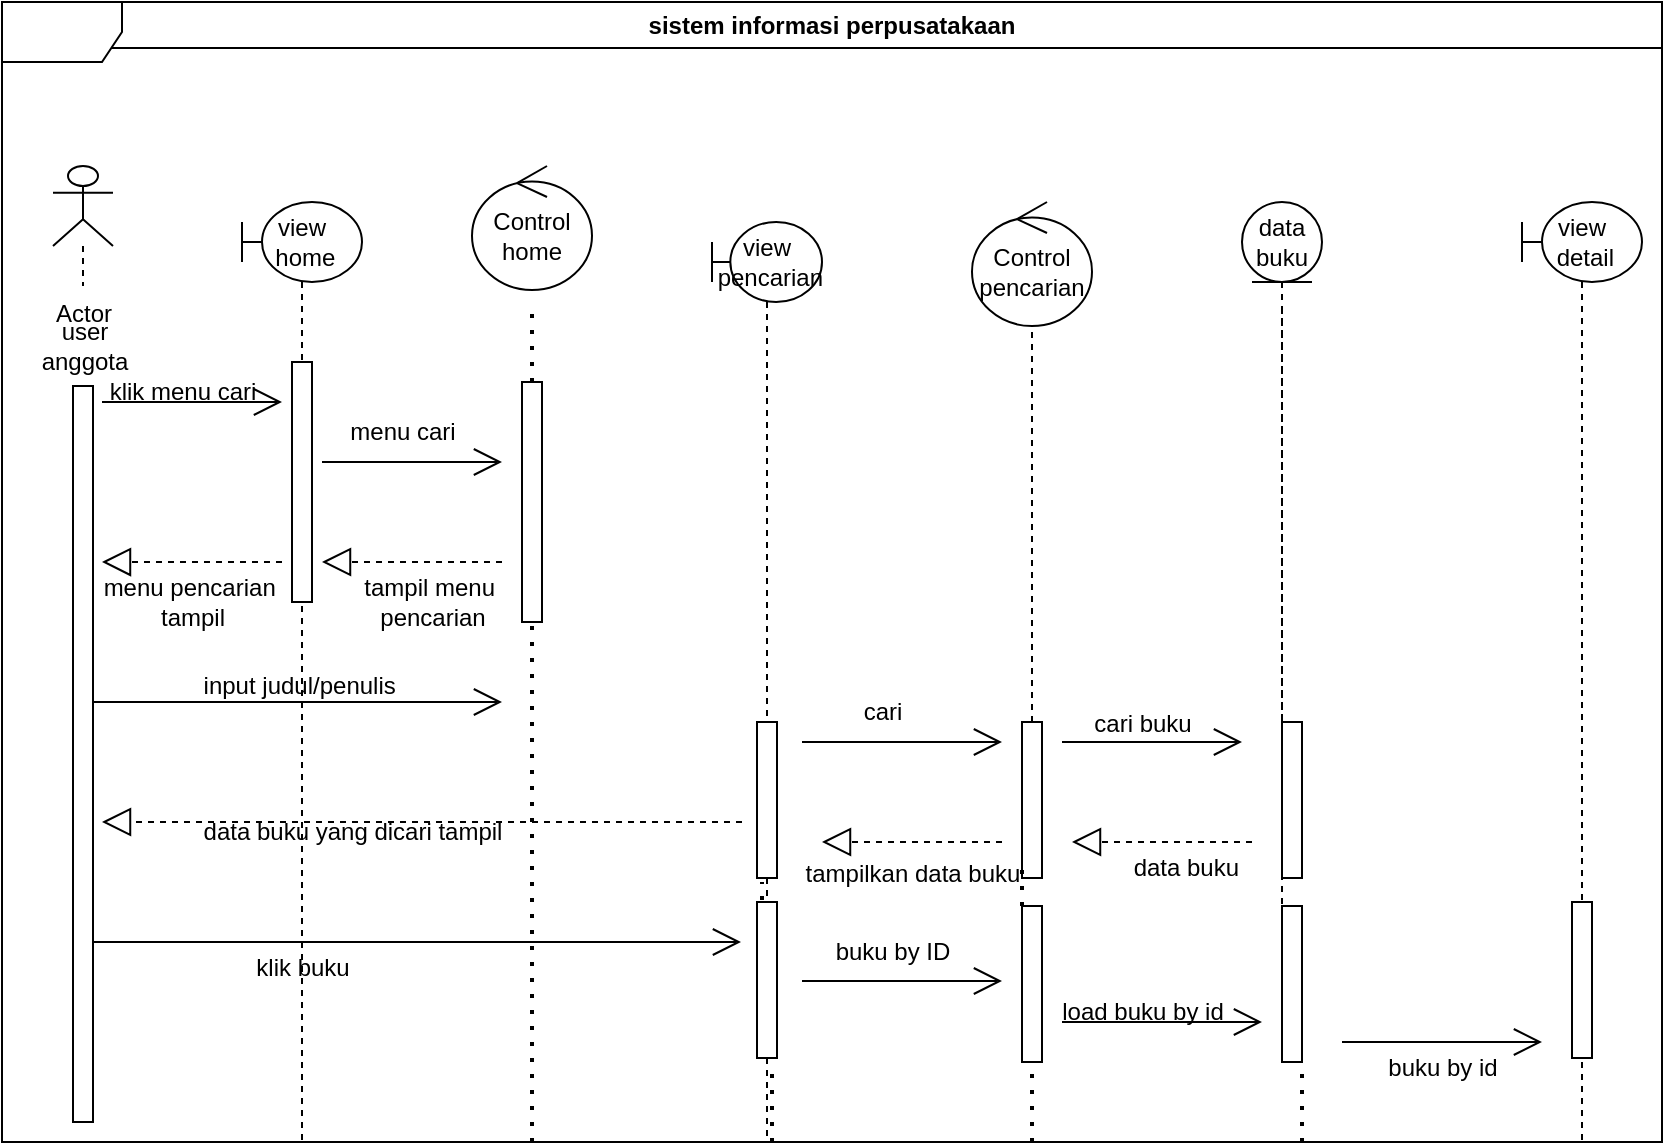 <mxfile version="24.0.7" type="device">
  <diagram name="Page-1" id="e7e014a7-5840-1c2e-5031-d8a46d1fe8dd">
    <mxGraphModel dx="1129" dy="847" grid="1" gridSize="10" guides="1" tooltips="1" connect="1" arrows="1" fold="1" page="1" pageScale="1" pageWidth="1169" pageHeight="826" background="none" math="0" shadow="0">
      <root>
        <mxCell id="0" />
        <mxCell id="1" parent="0" />
        <mxCell id="2" value="sistem informasi perpusatakaan" style="swimlane;whiteSpace=wrap" parent="1" vertex="1">
          <mxGeometry x="180" y="190" width="830" height="570" as="geometry" />
        </mxCell>
        <mxCell id="JGMcSEGUxq5qfV1gp_m0-41" value="Actor" style="shape=umlLifeline;verticalLabelPosition=bottom;verticalAlign=top;html=1;perimeter=lifelinePerimeter;whiteSpace=wrap;container=1;dropTarget=0;collapsible=0;recursiveResize=0;outlineConnect=0;portConstraint=eastwest;newEdgeStyle={&quot;curved&quot;:0,&quot;rounded&quot;:0};participant=umlActor;" parent="2" vertex="1">
          <mxGeometry x="25.5" y="82" width="30" height="60" as="geometry" />
        </mxCell>
        <mxCell id="JGMcSEGUxq5qfV1gp_m0-44" value="user&lt;div&gt;anggota&lt;/div&gt;" style="text;html=1;align=center;verticalAlign=middle;resizable=0;points=[];autosize=1;strokeColor=none;fillColor=none;" parent="2" vertex="1">
          <mxGeometry x="5.5" y="152" width="70" height="40" as="geometry" />
        </mxCell>
        <mxCell id="JGMcSEGUxq5qfV1gp_m0-45" value="" style="html=1;points=[[0,0,0,0,5],[0,1,0,0,-5],[1,0,0,0,5],[1,1,0,0,-5]];perimeter=orthogonalPerimeter;outlineConnect=0;targetShapes=umlLifeline;portConstraint=eastwest;newEdgeStyle={&quot;curved&quot;:0,&quot;rounded&quot;:0};" parent="2" vertex="1">
          <mxGeometry x="35.5" y="192" width="10" height="368" as="geometry" />
        </mxCell>
        <mxCell id="JGMcSEGUxq5qfV1gp_m0-46" value="" style="html=1;points=[[0,0,0,0,5],[0,1,0,0,-5],[1,0,0,0,5],[1,1,0,0,-5]];perimeter=orthogonalPerimeter;outlineConnect=0;targetShapes=umlLifeline;portConstraint=eastwest;newEdgeStyle={&quot;curved&quot;:0,&quot;rounded&quot;:0};" parent="2" vertex="1">
          <mxGeometry x="260" y="190" width="10" height="120" as="geometry" />
        </mxCell>
        <mxCell id="JGMcSEGUxq5qfV1gp_m0-50" value="" style="endArrow=open;endFill=1;endSize=12;html=1;rounded=0;" parent="2" edge="1">
          <mxGeometry width="160" relative="1" as="geometry">
            <mxPoint x="50" y="200" as="sourcePoint" />
            <mxPoint x="140" y="200" as="targetPoint" />
          </mxGeometry>
        </mxCell>
        <mxCell id="JGMcSEGUxq5qfV1gp_m0-52" value="" style="endArrow=block;dashed=1;endFill=0;endSize=12;html=1;rounded=0;exitX=0;exitY=0.746;exitDx=0;exitDy=0;exitPerimeter=0;" parent="2" edge="1">
          <mxGeometry width="160" relative="1" as="geometry">
            <mxPoint x="140" y="280.028" as="sourcePoint" />
            <mxPoint x="50" y="280" as="targetPoint" />
          </mxGeometry>
        </mxCell>
        <mxCell id="JGMcSEGUxq5qfV1gp_m0-51" value="klik menu cari" style="text;html=1;align=center;verticalAlign=middle;resizable=0;points=[];autosize=1;strokeColor=none;fillColor=none;" parent="2" vertex="1">
          <mxGeometry x="40" y="180" width="100" height="30" as="geometry" />
        </mxCell>
        <mxCell id="JGMcSEGUxq5qfV1gp_m0-53" value="menu pencarian&amp;nbsp;&lt;div&gt;tampil&lt;/div&gt;" style="text;html=1;align=center;verticalAlign=middle;resizable=0;points=[];autosize=1;strokeColor=none;fillColor=none;" parent="2" vertex="1">
          <mxGeometry x="40" y="280" width="110" height="40" as="geometry" />
        </mxCell>
        <mxCell id="JGMcSEGUxq5qfV1gp_m0-55" value="" style="endArrow=open;endFill=1;endSize=12;html=1;rounded=0;" parent="2" edge="1">
          <mxGeometry width="160" relative="1" as="geometry">
            <mxPoint x="160" y="230" as="sourcePoint" />
            <mxPoint x="250" y="230" as="targetPoint" />
            <Array as="points">
              <mxPoint x="210" y="230" />
            </Array>
          </mxGeometry>
        </mxCell>
        <mxCell id="JGMcSEGUxq5qfV1gp_m0-59" value="" style="endArrow=block;dashed=1;endFill=0;endSize=12;html=1;rounded=0;exitX=0;exitY=0.746;exitDx=0;exitDy=0;exitPerimeter=0;" parent="2" edge="1">
          <mxGeometry width="160" relative="1" as="geometry">
            <mxPoint x="500" y="420" as="sourcePoint" />
            <mxPoint x="410" y="420" as="targetPoint" />
          </mxGeometry>
        </mxCell>
        <mxCell id="JGMcSEGUxq5qfV1gp_m0-60" value="" style="endArrow=block;dashed=1;endFill=0;endSize=12;html=1;rounded=0;exitX=0;exitY=0.746;exitDx=0;exitDy=0;exitPerimeter=0;" parent="2" edge="1">
          <mxGeometry width="160" relative="1" as="geometry">
            <mxPoint x="625" y="420" as="sourcePoint" />
            <mxPoint x="535" y="420" as="targetPoint" />
          </mxGeometry>
        </mxCell>
        <mxCell id="JGMcSEGUxq5qfV1gp_m0-61" value="" style="endArrow=block;dashed=1;endFill=0;endSize=12;html=1;rounded=0;exitX=0;exitY=0.746;exitDx=0;exitDy=0;exitPerimeter=0;" parent="2" edge="1">
          <mxGeometry width="160" relative="1" as="geometry">
            <mxPoint x="250" y="280" as="sourcePoint" />
            <mxPoint x="160" y="280" as="targetPoint" />
          </mxGeometry>
        </mxCell>
        <mxCell id="JGMcSEGUxq5qfV1gp_m0-62" value="" style="endArrow=block;dashed=1;endFill=0;endSize=12;html=1;rounded=0;" parent="2" edge="1">
          <mxGeometry width="160" relative="1" as="geometry">
            <mxPoint x="370" y="410" as="sourcePoint" />
            <mxPoint x="50" y="410" as="targetPoint" />
            <Array as="points" />
          </mxGeometry>
        </mxCell>
        <mxCell id="JGMcSEGUxq5qfV1gp_m0-64" value="" style="endArrow=open;endFill=1;endSize=12;html=1;rounded=0;" parent="2" source="JGMcSEGUxq5qfV1gp_m0-45" edge="1">
          <mxGeometry width="160" relative="1" as="geometry">
            <mxPoint x="60" y="210" as="sourcePoint" />
            <mxPoint x="250" y="350" as="targetPoint" />
            <Array as="points">
              <mxPoint x="180" y="350" />
            </Array>
          </mxGeometry>
        </mxCell>
        <mxCell id="JGMcSEGUxq5qfV1gp_m0-66" value="input judul/penulis&amp;nbsp;" style="text;html=1;align=center;verticalAlign=middle;resizable=0;points=[];autosize=1;strokeColor=none;fillColor=none;" parent="2" vertex="1">
          <mxGeometry x="90" y="327" width="120" height="30" as="geometry" />
        </mxCell>
        <mxCell id="JGMcSEGUxq5qfV1gp_m0-68" value="" style="endArrow=open;endFill=1;endSize=12;html=1;rounded=0;" parent="2" edge="1">
          <mxGeometry width="160" relative="1" as="geometry">
            <mxPoint x="45.5" y="470" as="sourcePoint" />
            <mxPoint x="369.5" y="470" as="targetPoint" />
            <Array as="points">
              <mxPoint x="179.5" y="470" />
            </Array>
          </mxGeometry>
        </mxCell>
        <mxCell id="JGMcSEGUxq5qfV1gp_m0-63" value="tampil menu&amp;nbsp;&lt;div&gt;pencarian&lt;/div&gt;" style="text;html=1;align=center;verticalAlign=middle;resizable=0;points=[];autosize=1;strokeColor=none;fillColor=none;" parent="2" vertex="1">
          <mxGeometry x="170" y="280" width="90" height="40" as="geometry" />
        </mxCell>
        <mxCell id="JGMcSEGUxq5qfV1gp_m0-74" value="" style="endArrow=open;endFill=1;endSize=12;html=1;rounded=0;" parent="2" edge="1">
          <mxGeometry width="160" relative="1" as="geometry">
            <mxPoint x="400" y="370" as="sourcePoint" />
            <mxPoint x="500" y="370" as="targetPoint" />
            <Array as="points">
              <mxPoint x="460" y="370" />
            </Array>
          </mxGeometry>
        </mxCell>
        <mxCell id="JGMcSEGUxq5qfV1gp_m0-75" value="" style="html=1;points=[[0,0,0,0,5],[0,1,0,0,-5],[1,0,0,0,5],[1,1,0,0,-5]];perimeter=orthogonalPerimeter;outlineConnect=0;targetShapes=umlLifeline;portConstraint=eastwest;newEdgeStyle={&quot;curved&quot;:0,&quot;rounded&quot;:0};" parent="2" vertex="1">
          <mxGeometry x="510" y="360" width="10" height="78" as="geometry" />
        </mxCell>
        <mxCell id="JGMcSEGUxq5qfV1gp_m0-76" value="" style="endArrow=open;endFill=1;endSize=12;html=1;rounded=0;" parent="2" edge="1">
          <mxGeometry width="160" relative="1" as="geometry">
            <mxPoint x="400" y="489.5" as="sourcePoint" />
            <mxPoint x="500" y="489.5" as="targetPoint" />
            <Array as="points" />
          </mxGeometry>
        </mxCell>
        <mxCell id="JGMcSEGUxq5qfV1gp_m0-79" value="tampilkan data buku" style="text;html=1;align=center;verticalAlign=middle;resizable=0;points=[];autosize=1;strokeColor=none;fillColor=none;" parent="2" vertex="1">
          <mxGeometry x="390" y="421" width="130" height="30" as="geometry" />
        </mxCell>
        <mxCell id="JGMcSEGUxq5qfV1gp_m0-77" value="buku by ID" style="text;html=1;align=center;verticalAlign=middle;resizable=0;points=[];autosize=1;strokeColor=none;fillColor=none;" parent="2" vertex="1">
          <mxGeometry x="405" y="460" width="80" height="30" as="geometry" />
        </mxCell>
        <mxCell id="JGMcSEGUxq5qfV1gp_m0-82" value="" style="html=1;points=[[0,0,0,0,5],[0,1,0,0,-5],[1,0,0,0,5],[1,1,0,0,-5]];perimeter=orthogonalPerimeter;outlineConnect=0;targetShapes=umlLifeline;portConstraint=eastwest;newEdgeStyle={&quot;curved&quot;:0,&quot;rounded&quot;:0};" parent="2" vertex="1">
          <mxGeometry x="640" y="360" width="10" height="78" as="geometry" />
        </mxCell>
        <mxCell id="JGMcSEGUxq5qfV1gp_m0-78" value="cari" style="text;html=1;align=center;verticalAlign=middle;resizable=0;points=[];autosize=1;strokeColor=none;fillColor=none;" parent="2" vertex="1">
          <mxGeometry x="420" y="340" width="40" height="30" as="geometry" />
        </mxCell>
        <mxCell id="JGMcSEGUxq5qfV1gp_m0-73" value="menu cari" style="text;html=1;align=center;verticalAlign=middle;resizable=0;points=[];autosize=1;strokeColor=none;fillColor=none;" parent="2" vertex="1">
          <mxGeometry x="160" y="200" width="80" height="30" as="geometry" />
        </mxCell>
        <mxCell id="JGMcSEGUxq5qfV1gp_m0-67" value="data buku yang dicari tampil" style="text;html=1;align=center;verticalAlign=middle;resizable=0;points=[];autosize=1;strokeColor=none;fillColor=none;" parent="2" vertex="1">
          <mxGeometry x="90" y="400" width="170" height="30" as="geometry" />
        </mxCell>
        <mxCell id="JGMcSEGUxq5qfV1gp_m0-84" value="" style="endArrow=open;endFill=1;endSize=12;html=1;rounded=0;" parent="2" edge="1">
          <mxGeometry width="160" relative="1" as="geometry">
            <mxPoint x="530" y="370" as="sourcePoint" />
            <mxPoint x="620" y="370" as="targetPoint" />
            <Array as="points" />
          </mxGeometry>
        </mxCell>
        <mxCell id="JGMcSEGUxq5qfV1gp_m0-85" value="cari buku" style="text;html=1;align=center;verticalAlign=middle;resizable=0;points=[];autosize=1;strokeColor=none;fillColor=none;" parent="2" vertex="1">
          <mxGeometry x="535" y="346" width="70" height="30" as="geometry" />
        </mxCell>
        <mxCell id="JGMcSEGUxq5qfV1gp_m0-86" value="&amp;nbsp;data buku" style="text;html=1;align=center;verticalAlign=middle;resizable=0;points=[];autosize=1;strokeColor=none;fillColor=none;" parent="2" vertex="1">
          <mxGeometry x="550" y="418" width="80" height="30" as="geometry" />
        </mxCell>
        <mxCell id="JGMcSEGUxq5qfV1gp_m0-87" value="" style="html=1;points=[[0,0,0,0,5],[0,1,0,0,-5],[1,0,0,0,5],[1,1,0,0,-5]];perimeter=orthogonalPerimeter;outlineConnect=0;targetShapes=umlLifeline;portConstraint=eastwest;newEdgeStyle={&quot;curved&quot;:0,&quot;rounded&quot;:0};" parent="2" vertex="1">
          <mxGeometry x="510" y="452" width="10" height="78" as="geometry" />
        </mxCell>
        <mxCell id="JGMcSEGUxq5qfV1gp_m0-89" value="" style="html=1;points=[[0,0,0,0,5],[0,1,0,0,-5],[1,0,0,0,5],[1,1,0,0,-5]];perimeter=orthogonalPerimeter;outlineConnect=0;targetShapes=umlLifeline;portConstraint=eastwest;newEdgeStyle={&quot;curved&quot;:0,&quot;rounded&quot;:0};" parent="2" vertex="1">
          <mxGeometry x="640" y="452" width="10" height="78" as="geometry" />
        </mxCell>
        <mxCell id="JGMcSEGUxq5qfV1gp_m0-90" value="" style="endArrow=open;endFill=1;endSize=12;html=1;rounded=0;" parent="2" edge="1">
          <mxGeometry width="160" relative="1" as="geometry">
            <mxPoint x="530" y="510" as="sourcePoint" />
            <mxPoint x="630" y="510" as="targetPoint" />
            <Array as="points">
              <mxPoint x="580" y="510" />
            </Array>
          </mxGeometry>
        </mxCell>
        <mxCell id="JGMcSEGUxq5qfV1gp_m0-135" value="" style="endArrow=open;endFill=1;endSize=12;html=1;rounded=0;" parent="2" edge="1">
          <mxGeometry width="160" relative="1" as="geometry">
            <mxPoint x="670" y="520" as="sourcePoint" />
            <mxPoint x="770" y="520" as="targetPoint" />
            <Array as="points">
              <mxPoint x="730" y="520" />
            </Array>
          </mxGeometry>
        </mxCell>
        <mxCell id="JGMcSEGUxq5qfV1gp_m0-136" value="load buku by id" style="text;html=1;align=center;verticalAlign=middle;resizable=0;points=[];autosize=1;strokeColor=none;fillColor=none;" parent="2" vertex="1">
          <mxGeometry x="520" y="490" width="100" height="30" as="geometry" />
        </mxCell>
        <mxCell id="JGMcSEGUxq5qfV1gp_m0-139" value="" style="endArrow=none;dashed=1;html=1;rounded=0;" parent="2" source="JGMcSEGUxq5qfV1gp_m0-82" edge="1">
          <mxGeometry width="50" height="50" relative="1" as="geometry">
            <mxPoint x="590" y="200" as="sourcePoint" />
            <mxPoint x="640" y="150" as="targetPoint" />
          </mxGeometry>
        </mxCell>
        <mxCell id="JGMcSEGUxq5qfV1gp_m0-140" value="" style="endArrow=none;dashed=1;html=1;rounded=0;entryX=0.5;entryY=1;entryDx=0;entryDy=0;" parent="2" source="JGMcSEGUxq5qfV1gp_m0-75" edge="1">
          <mxGeometry width="50" height="50" relative="1" as="geometry">
            <mxPoint x="470" y="220" as="sourcePoint" />
            <mxPoint x="515" y="152.0" as="targetPoint" />
          </mxGeometry>
        </mxCell>
        <mxCell id="JGMcSEGUxq5qfV1gp_m0-142" value="" style="endArrow=none;dashed=1;html=1;dashPattern=1 3;strokeWidth=2;rounded=0;entryX=0.5;entryY=1;entryDx=0;entryDy=0;" parent="2" source="JGMcSEGUxq5qfV1gp_m0-46" edge="1">
          <mxGeometry width="50" height="50" relative="1" as="geometry">
            <mxPoint x="220" y="210" as="sourcePoint" />
            <mxPoint x="265" y="152.0" as="targetPoint" />
          </mxGeometry>
        </mxCell>
        <mxCell id="JGMcSEGUxq5qfV1gp_m0-143" value="" style="endArrow=none;dashed=1;html=1;dashPattern=1 3;strokeWidth=2;rounded=0;" parent="2" target="JGMcSEGUxq5qfV1gp_m0-46" edge="1">
          <mxGeometry width="50" height="50" relative="1" as="geometry">
            <mxPoint x="265" y="570" as="sourcePoint" />
            <mxPoint x="280" y="320" as="targetPoint" />
          </mxGeometry>
        </mxCell>
        <mxCell id="JGMcSEGUxq5qfV1gp_m0-144" value="" style="endArrow=none;dashed=1;html=1;dashPattern=1 3;strokeWidth=2;rounded=0;exitX=0;exitY=0;exitDx=0;exitDy=5;exitPerimeter=0;" parent="2" edge="1">
          <mxGeometry width="50" height="50" relative="1" as="geometry">
            <mxPoint x="380" y="465" as="sourcePoint" />
            <mxPoint x="380" y="440" as="targetPoint" />
          </mxGeometry>
        </mxCell>
        <mxCell id="JGMcSEGUxq5qfV1gp_m0-145" value="" style="endArrow=none;dashed=1;html=1;dashPattern=1 3;strokeWidth=2;rounded=0;entryX=0;entryY=1;entryDx=0;entryDy=-5;entryPerimeter=0;" parent="2" source="JGMcSEGUxq5qfV1gp_m0-87" target="JGMcSEGUxq5qfV1gp_m0-75" edge="1">
          <mxGeometry width="50" height="50" relative="1" as="geometry">
            <mxPoint x="390" y="475" as="sourcePoint" />
            <mxPoint x="530" y="440" as="targetPoint" />
          </mxGeometry>
        </mxCell>
        <mxCell id="JGMcSEGUxq5qfV1gp_m0-146" value="" style="endArrow=none;dashed=1;html=1;rounded=0;exitX=0;exitY=0;exitDx=0;exitDy=5;exitPerimeter=0;" parent="2" source="JGMcSEGUxq5qfV1gp_m0-89" target="JGMcSEGUxq5qfV1gp_m0-82" edge="1">
          <mxGeometry width="50" height="50" relative="1" as="geometry">
            <mxPoint x="610" y="490" as="sourcePoint" />
            <mxPoint x="660" y="440" as="targetPoint" />
          </mxGeometry>
        </mxCell>
        <mxCell id="JGMcSEGUxq5qfV1gp_m0-147" value="" style="endArrow=none;dashed=1;html=1;dashPattern=1 3;strokeWidth=2;rounded=0;" parent="2" edge="1">
          <mxGeometry width="50" height="50" relative="1" as="geometry">
            <mxPoint x="385" y="570" as="sourcePoint" />
            <mxPoint x="385" y="530" as="targetPoint" />
          </mxGeometry>
        </mxCell>
        <mxCell id="JGMcSEGUxq5qfV1gp_m0-148" value="" style="endArrow=none;dashed=1;html=1;dashPattern=1 3;strokeWidth=2;rounded=0;" parent="2" target="JGMcSEGUxq5qfV1gp_m0-87" edge="1">
          <mxGeometry width="50" height="50" relative="1" as="geometry">
            <mxPoint x="515" y="570" as="sourcePoint" />
            <mxPoint x="510" y="520" as="targetPoint" />
          </mxGeometry>
        </mxCell>
        <mxCell id="JGMcSEGUxq5qfV1gp_m0-149" value="" style="endArrow=none;dashed=1;html=1;dashPattern=1 3;strokeWidth=2;rounded=0;" parent="2" target="JGMcSEGUxq5qfV1gp_m0-89" edge="1">
          <mxGeometry width="50" height="50" relative="1" as="geometry">
            <mxPoint x="650" y="570" as="sourcePoint" />
            <mxPoint x="690" y="530" as="targetPoint" />
          </mxGeometry>
        </mxCell>
        <mxCell id="JGMcSEGUxq5qfV1gp_m0-151" value="Control pencarian" style="ellipse;shape=umlControl;whiteSpace=wrap;html=1;" parent="2" vertex="1">
          <mxGeometry x="485" y="100" width="60" height="62" as="geometry" />
        </mxCell>
        <mxCell id="JGMcSEGUxq5qfV1gp_m0-152" value="Control home" style="ellipse;shape=umlControl;whiteSpace=wrap;html=1;" parent="2" vertex="1">
          <mxGeometry x="235" y="82" width="60" height="62" as="geometry" />
        </mxCell>
        <mxCell id="JGMcSEGUxq5qfV1gp_m0-154" value="" style="shape=umlFrame;whiteSpace=wrap;html=1;pointerEvents=0;" parent="2" vertex="1">
          <mxGeometry width="830" height="570" as="geometry" />
        </mxCell>
        <mxCell id="JGMcSEGUxq5qfV1gp_m0-158" value="view&lt;div&gt;&amp;nbsp;home&lt;/div&gt;" style="shape=umlLifeline;perimeter=lifelinePerimeter;whiteSpace=wrap;html=1;container=1;dropTarget=0;collapsible=0;recursiveResize=0;outlineConnect=0;portConstraint=eastwest;newEdgeStyle={&quot;curved&quot;:0,&quot;rounded&quot;:0};participant=umlBoundary;" parent="2" vertex="1">
          <mxGeometry x="120" y="100" width="60" height="469" as="geometry" />
        </mxCell>
        <mxCell id="JGMcSEGUxq5qfV1gp_m0-160" value="" style="html=1;points=[[0,0,0,0,5],[0,1,0,0,-5],[1,0,0,0,5],[1,1,0,0,-5]];perimeter=orthogonalPerimeter;outlineConnect=0;targetShapes=umlLifeline;portConstraint=eastwest;newEdgeStyle={&quot;curved&quot;:0,&quot;rounded&quot;:0};" parent="JGMcSEGUxq5qfV1gp_m0-158" vertex="1">
          <mxGeometry x="25" y="80" width="10" height="120" as="geometry" />
        </mxCell>
        <mxCell id="JGMcSEGUxq5qfV1gp_m0-161" value="view&lt;div&gt;&amp;nbsp;detail&lt;/div&gt;" style="shape=umlLifeline;perimeter=lifelinePerimeter;whiteSpace=wrap;html=1;container=1;dropTarget=0;collapsible=0;recursiveResize=0;outlineConnect=0;portConstraint=eastwest;newEdgeStyle={&quot;curved&quot;:0,&quot;rounded&quot;:0};participant=umlBoundary;" parent="2" vertex="1">
          <mxGeometry x="760" y="100" width="60" height="469" as="geometry" />
        </mxCell>
        <mxCell id="JGMcSEGUxq5qfV1gp_m0-163" value="" style="html=1;points=[[0,0,0,0,5],[0,1,0,0,-5],[1,0,0,0,5],[1,1,0,0,-5]];perimeter=orthogonalPerimeter;outlineConnect=0;targetShapes=umlLifeline;portConstraint=eastwest;newEdgeStyle={&quot;curved&quot;:0,&quot;rounded&quot;:0};" parent="JGMcSEGUxq5qfV1gp_m0-161" vertex="1">
          <mxGeometry x="25" y="350" width="10" height="78" as="geometry" />
        </mxCell>
        <mxCell id="JGMcSEGUxq5qfV1gp_m0-164" value="view&lt;div&gt;&amp;nbsp;pencarian&lt;/div&gt;" style="shape=umlLifeline;perimeter=lifelinePerimeter;whiteSpace=wrap;html=1;container=1;dropTarget=0;collapsible=0;recursiveResize=0;outlineConnect=0;portConstraint=eastwest;newEdgeStyle={&quot;curved&quot;:0,&quot;rounded&quot;:0};participant=umlBoundary;" parent="2" vertex="1">
          <mxGeometry x="355" y="110" width="55" height="460" as="geometry" />
        </mxCell>
        <mxCell id="JGMcSEGUxq5qfV1gp_m0-166" value="" style="html=1;points=[[0,0,0,0,5],[0,1,0,0,-5],[1,0,0,0,5],[1,1,0,0,-5]];perimeter=orthogonalPerimeter;outlineConnect=0;targetShapes=umlLifeline;portConstraint=eastwest;newEdgeStyle={&quot;curved&quot;:0,&quot;rounded&quot;:0};" parent="JGMcSEGUxq5qfV1gp_m0-164" vertex="1">
          <mxGeometry x="22.5" y="250" width="10" height="78" as="geometry" />
        </mxCell>
        <mxCell id="JGMcSEGUxq5qfV1gp_m0-167" value="" style="html=1;points=[[0,0,0,0,5],[0,1,0,0,-5],[1,0,0,0,5],[1,1,0,0,-5]];perimeter=orthogonalPerimeter;outlineConnect=0;targetShapes=umlLifeline;portConstraint=eastwest;newEdgeStyle={&quot;curved&quot;:0,&quot;rounded&quot;:0};" parent="JGMcSEGUxq5qfV1gp_m0-164" vertex="1">
          <mxGeometry x="22.5" y="340" width="10" height="78" as="geometry" />
        </mxCell>
        <mxCell id="JGMcSEGUxq5qfV1gp_m0-168" value="data buku" style="shape=umlLifeline;perimeter=lifelinePerimeter;whiteSpace=wrap;html=1;container=1;dropTarget=0;collapsible=0;recursiveResize=0;outlineConnect=0;portConstraint=eastwest;newEdgeStyle={&quot;curved&quot;:0,&quot;rounded&quot;:0};participant=umlEntity;" parent="2" vertex="1">
          <mxGeometry x="620" y="100" width="40" height="300" as="geometry" />
        </mxCell>
        <mxCell id="JGMcSEGUxq5qfV1gp_m0-137" value="buku by id" style="text;html=1;align=center;verticalAlign=middle;resizable=0;points=[];autosize=1;strokeColor=none;fillColor=none;" parent="2" vertex="1">
          <mxGeometry x="680" y="518" width="80" height="30" as="geometry" />
        </mxCell>
        <mxCell id="JGMcSEGUxq5qfV1gp_m0-70" value="klik buku" style="text;html=1;align=center;verticalAlign=middle;resizable=0;points=[];autosize=1;strokeColor=none;fillColor=none;" parent="1" vertex="1">
          <mxGeometry x="295" y="658" width="70" height="30" as="geometry" />
        </mxCell>
      </root>
    </mxGraphModel>
  </diagram>
</mxfile>
